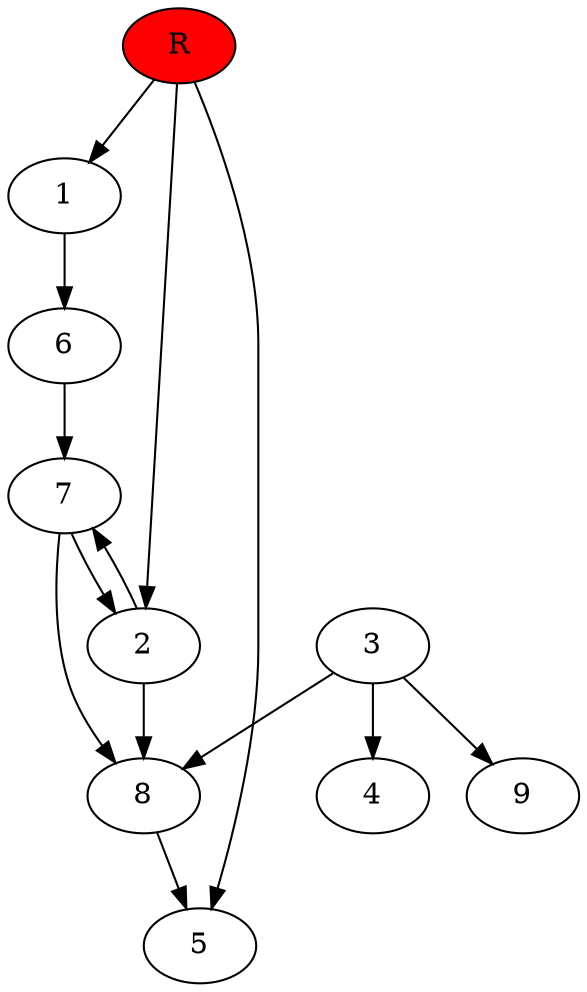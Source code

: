 digraph prb69762 {
	1
	2
	3
	4
	5
	6
	7
	8
	R [fillcolor="#ff0000" style=filled]
	1 -> 6
	2 -> 7
	2 -> 8
	3 -> 4
	3 -> 8
	3 -> 9
	6 -> 7
	7 -> 2
	7 -> 8
	8 -> 5
	R -> 1
	R -> 2
	R -> 5
}
